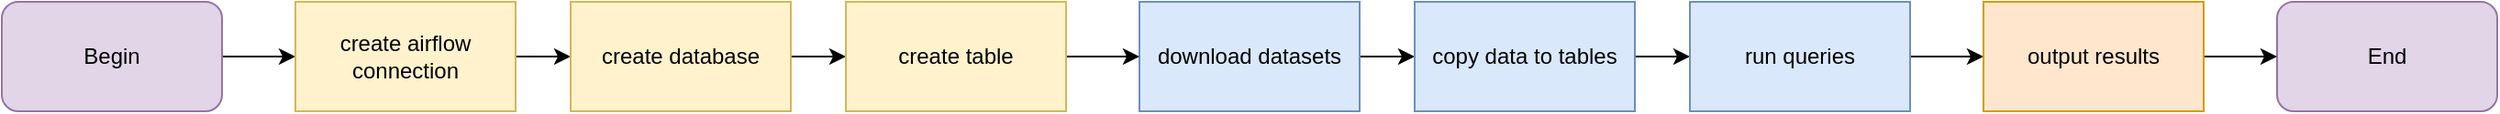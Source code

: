 <mxfile version="21.1.2" type="device">
  <diagram name="Page-1" id="Ozj8X10Tl0C6zUT-z2db">
    <mxGraphModel dx="2274" dy="1003" grid="1" gridSize="10" guides="1" tooltips="1" connect="1" arrows="1" fold="1" page="1" pageScale="1" pageWidth="827" pageHeight="1169" math="0" shadow="0">
      <root>
        <mxCell id="0" />
        <mxCell id="1" parent="0" />
        <mxCell id="RzuMJQj23AJZ52e0sUBI-19" value="" style="edgeStyle=orthogonalEdgeStyle;rounded=0;orthogonalLoop=1;jettySize=auto;html=1;" edge="1" parent="1" source="RzuMJQj23AJZ52e0sUBI-1" target="RzuMJQj23AJZ52e0sUBI-5">
          <mxGeometry relative="1" as="geometry" />
        </mxCell>
        <mxCell id="RzuMJQj23AJZ52e0sUBI-1" value="Begin" style="rounded=1;whiteSpace=wrap;html=1;fillColor=#e1d5e7;strokeColor=#9673a6;" vertex="1" parent="1">
          <mxGeometry x="-440" y="310" width="120" height="60" as="geometry" />
        </mxCell>
        <mxCell id="RzuMJQj23AJZ52e0sUBI-2" value="End" style="rounded=1;whiteSpace=wrap;html=1;fillColor=#e1d5e7;strokeColor=#9673a6;" vertex="1" parent="1">
          <mxGeometry x="800" y="310" width="120" height="60" as="geometry" />
        </mxCell>
        <mxCell id="RzuMJQj23AJZ52e0sUBI-13" value="" style="edgeStyle=orthogonalEdgeStyle;rounded=0;orthogonalLoop=1;jettySize=auto;html=1;" edge="1" parent="1" source="RzuMJQj23AJZ52e0sUBI-5" target="RzuMJQj23AJZ52e0sUBI-6">
          <mxGeometry relative="1" as="geometry" />
        </mxCell>
        <mxCell id="RzuMJQj23AJZ52e0sUBI-5" value="create airflow connection" style="rounded=0;whiteSpace=wrap;html=1;fillColor=#fff2cc;strokeColor=#d6b656;" vertex="1" parent="1">
          <mxGeometry x="-280" y="310" width="120" height="60" as="geometry" />
        </mxCell>
        <mxCell id="RzuMJQj23AJZ52e0sUBI-14" value="" style="edgeStyle=orthogonalEdgeStyle;rounded=0;orthogonalLoop=1;jettySize=auto;html=1;" edge="1" parent="1" source="RzuMJQj23AJZ52e0sUBI-6" target="RzuMJQj23AJZ52e0sUBI-8">
          <mxGeometry relative="1" as="geometry" />
        </mxCell>
        <mxCell id="RzuMJQj23AJZ52e0sUBI-6" value="create database" style="rounded=0;whiteSpace=wrap;html=1;fillColor=#fff2cc;strokeColor=#d6b656;" vertex="1" parent="1">
          <mxGeometry x="-130" y="310" width="120" height="60" as="geometry" />
        </mxCell>
        <mxCell id="RzuMJQj23AJZ52e0sUBI-15" value="" style="edgeStyle=orthogonalEdgeStyle;rounded=0;orthogonalLoop=1;jettySize=auto;html=1;" edge="1" parent="1" source="RzuMJQj23AJZ52e0sUBI-7" target="RzuMJQj23AJZ52e0sUBI-10">
          <mxGeometry relative="1" as="geometry" />
        </mxCell>
        <mxCell id="RzuMJQj23AJZ52e0sUBI-7" value="download datasets" style="rounded=0;whiteSpace=wrap;html=1;fillColor=#dae8fc;strokeColor=#6c8ebf;" vertex="1" parent="1">
          <mxGeometry x="180" y="310" width="120" height="60" as="geometry" />
        </mxCell>
        <mxCell id="RzuMJQj23AJZ52e0sUBI-21" value="" style="edgeStyle=orthogonalEdgeStyle;rounded=0;orthogonalLoop=1;jettySize=auto;html=1;" edge="1" parent="1" source="RzuMJQj23AJZ52e0sUBI-8" target="RzuMJQj23AJZ52e0sUBI-7">
          <mxGeometry relative="1" as="geometry" />
        </mxCell>
        <mxCell id="RzuMJQj23AJZ52e0sUBI-8" value="create table" style="rounded=0;whiteSpace=wrap;html=1;fillColor=#fff2cc;strokeColor=#d6b656;" vertex="1" parent="1">
          <mxGeometry x="20" y="310" width="120" height="60" as="geometry" />
        </mxCell>
        <mxCell id="RzuMJQj23AJZ52e0sUBI-16" value="" style="edgeStyle=orthogonalEdgeStyle;rounded=0;orthogonalLoop=1;jettySize=auto;html=1;" edge="1" parent="1" source="RzuMJQj23AJZ52e0sUBI-10" target="RzuMJQj23AJZ52e0sUBI-11">
          <mxGeometry relative="1" as="geometry" />
        </mxCell>
        <mxCell id="RzuMJQj23AJZ52e0sUBI-10" value="copy data to tables" style="rounded=0;whiteSpace=wrap;html=1;fillColor=#dae8fc;strokeColor=#6c8ebf;" vertex="1" parent="1">
          <mxGeometry x="330" y="310" width="120" height="60" as="geometry" />
        </mxCell>
        <mxCell id="RzuMJQj23AJZ52e0sUBI-17" value="" style="edgeStyle=orthogonalEdgeStyle;rounded=0;orthogonalLoop=1;jettySize=auto;html=1;" edge="1" parent="1" source="RzuMJQj23AJZ52e0sUBI-11" target="RzuMJQj23AJZ52e0sUBI-12">
          <mxGeometry relative="1" as="geometry" />
        </mxCell>
        <mxCell id="RzuMJQj23AJZ52e0sUBI-11" value="run queries" style="rounded=0;whiteSpace=wrap;html=1;fillColor=#dae8fc;strokeColor=#6c8ebf;" vertex="1" parent="1">
          <mxGeometry x="480" y="310" width="120" height="60" as="geometry" />
        </mxCell>
        <mxCell id="RzuMJQj23AJZ52e0sUBI-18" value="" style="edgeStyle=orthogonalEdgeStyle;rounded=0;orthogonalLoop=1;jettySize=auto;html=1;" edge="1" parent="1" source="RzuMJQj23AJZ52e0sUBI-12" target="RzuMJQj23AJZ52e0sUBI-2">
          <mxGeometry relative="1" as="geometry" />
        </mxCell>
        <mxCell id="RzuMJQj23AJZ52e0sUBI-12" value="output results" style="rounded=0;whiteSpace=wrap;html=1;fillColor=#ffe6cc;strokeColor=#d79b00;" vertex="1" parent="1">
          <mxGeometry x="640" y="310" width="120" height="60" as="geometry" />
        </mxCell>
      </root>
    </mxGraphModel>
  </diagram>
</mxfile>
